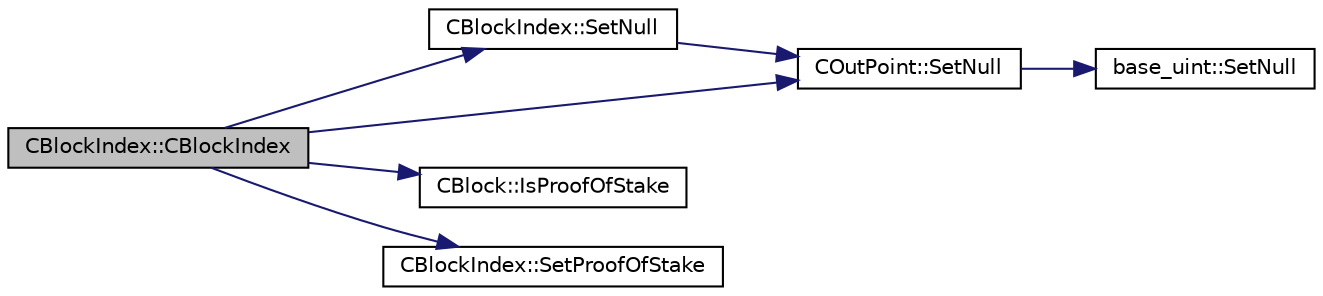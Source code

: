 digraph "CBlockIndex::CBlockIndex"
{
  edge [fontname="Helvetica",fontsize="10",labelfontname="Helvetica",labelfontsize="10"];
  node [fontname="Helvetica",fontsize="10",shape=record];
  rankdir="LR";
  Node5 [label="CBlockIndex::CBlockIndex",height=0.2,width=0.4,color="black", fillcolor="grey75", style="filled", fontcolor="black"];
  Node5 -> Node6 [color="midnightblue",fontsize="10",style="solid",fontname="Helvetica"];
  Node6 [label="CBlockIndex::SetNull",height=0.2,width=0.4,color="black", fillcolor="white", style="filled",URL="$class_c_block_index.html#a6139e9e2cfceaef3694631cb7c330ff0"];
  Node6 -> Node7 [color="midnightblue",fontsize="10",style="solid",fontname="Helvetica"];
  Node7 [label="COutPoint::SetNull",height=0.2,width=0.4,color="black", fillcolor="white", style="filled",URL="$class_c_out_point.html#aa98ceceb3fc5f4d2c52033451ee8e251"];
  Node7 -> Node8 [color="midnightblue",fontsize="10",style="solid",fontname="Helvetica"];
  Node8 [label="base_uint::SetNull",height=0.2,width=0.4,color="black", fillcolor="white", style="filled",URL="$classbase__uint.html#ab7f832a0d48a7da00296497c820ae775"];
  Node5 -> Node9 [color="midnightblue",fontsize="10",style="solid",fontname="Helvetica"];
  Node9 [label="CBlock::IsProofOfStake",height=0.2,width=0.4,color="black", fillcolor="white", style="filled",URL="$class_c_block.html#ab70bdac61ff8eca54fd29c835cb4f025"];
  Node5 -> Node10 [color="midnightblue",fontsize="10",style="solid",fontname="Helvetica"];
  Node10 [label="CBlockIndex::SetProofOfStake",height=0.2,width=0.4,color="black", fillcolor="white", style="filled",URL="$class_c_block_index.html#a4c1eb937c07db986f698909e66754c9e"];
  Node5 -> Node7 [color="midnightblue",fontsize="10",style="solid",fontname="Helvetica"];
}
